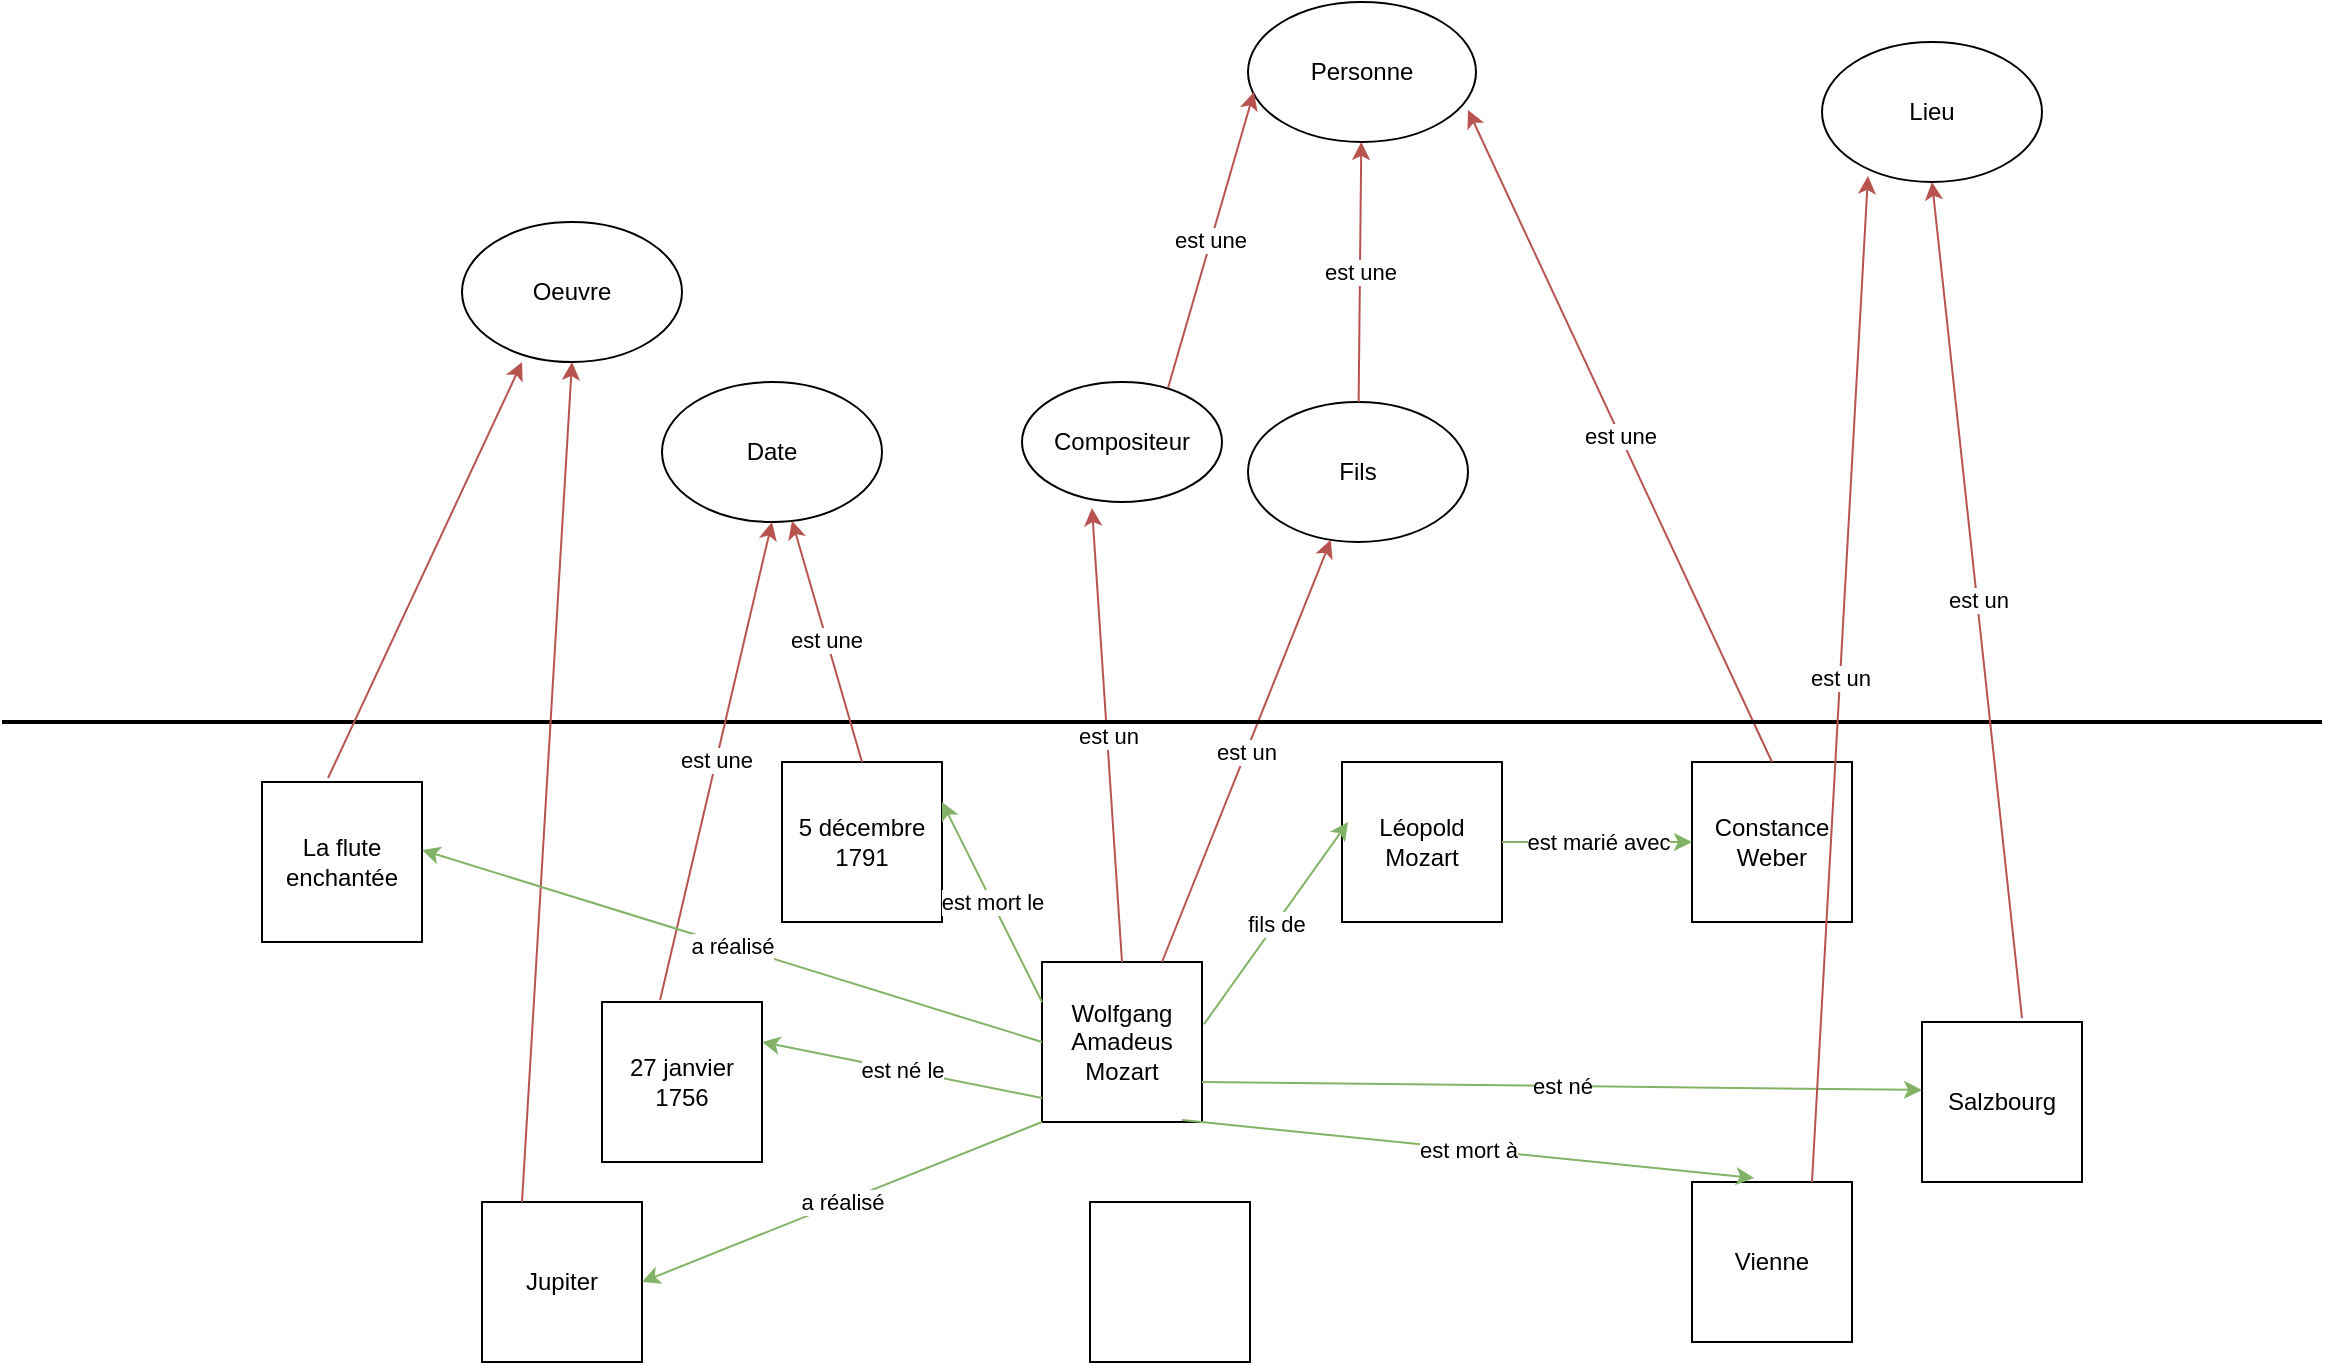 <mxfile version="26.0.6">
  <diagram name="Page-1" id="xlKg84emceo_c7BC1Dbc">
    <mxGraphModel dx="2261" dy="1965" grid="1" gridSize="10" guides="1" tooltips="1" connect="1" arrows="1" fold="1" page="1" pageScale="1" pageWidth="827" pageHeight="1169" math="0" shadow="0">
      <root>
        <mxCell id="0" />
        <mxCell id="1" parent="0" />
        <mxCell id="T8hmmxzdGINafm_tk2lO-1" value="Personne" style="ellipse;whiteSpace=wrap;html=1;" vertex="1" parent="1">
          <mxGeometry x="453" y="-40" width="114" height="70" as="geometry" />
        </mxCell>
        <mxCell id="T8hmmxzdGINafm_tk2lO-2" value="Compositeur" style="ellipse;whiteSpace=wrap;html=1;" vertex="1" parent="1">
          <mxGeometry x="340" y="150" width="100" height="60" as="geometry" />
        </mxCell>
        <mxCell id="T8hmmxzdGINafm_tk2lO-3" value="Fils" style="ellipse;whiteSpace=wrap;html=1;" vertex="1" parent="1">
          <mxGeometry x="453" y="160" width="110" height="70" as="geometry" />
        </mxCell>
        <mxCell id="T8hmmxzdGINafm_tk2lO-4" value="est une" style="endArrow=classic;html=1;rounded=0;fillColor=#f8cecc;strokeColor=#b85450;exitX=0.73;exitY=0.05;exitDx=0;exitDy=0;exitPerimeter=0;entryX=0.026;entryY=0.643;entryDx=0;entryDy=0;entryPerimeter=0;" edge="1" parent="1" source="T8hmmxzdGINafm_tk2lO-2" target="T8hmmxzdGINafm_tk2lO-1">
          <mxGeometry width="50" height="50" relative="1" as="geometry">
            <mxPoint x="320" y="210" as="sourcePoint" />
            <mxPoint x="370" y="160" as="targetPoint" />
            <Array as="points" />
          </mxGeometry>
        </mxCell>
        <mxCell id="T8hmmxzdGINafm_tk2lO-5" value="est une" style="endArrow=classic;html=1;rounded=0;fillColor=#f8cecc;strokeColor=#b85450;" edge="1" parent="1" source="T8hmmxzdGINafm_tk2lO-3" target="T8hmmxzdGINafm_tk2lO-1">
          <mxGeometry width="50" height="50" relative="1" as="geometry">
            <mxPoint x="470" y="210" as="sourcePoint" />
            <mxPoint x="520" y="160" as="targetPoint" />
          </mxGeometry>
        </mxCell>
        <mxCell id="T8hmmxzdGINafm_tk2lO-6" value="Wolfgang Amadeus Mozart" style="whiteSpace=wrap;html=1;aspect=fixed;" vertex="1" parent="1">
          <mxGeometry x="350" y="440" width="80" height="80" as="geometry" />
        </mxCell>
        <mxCell id="T8hmmxzdGINafm_tk2lO-7" value="est un" style="endArrow=classic;html=1;rounded=0;exitX=0.5;exitY=0;exitDx=0;exitDy=0;fillColor=#f8cecc;strokeColor=#b85450;entryX=0.35;entryY=1.05;entryDx=0;entryDy=0;entryPerimeter=0;" edge="1" parent="1" source="T8hmmxzdGINafm_tk2lO-6" target="T8hmmxzdGINafm_tk2lO-2">
          <mxGeometry width="50" height="50" relative="1" as="geometry">
            <mxPoint x="225" y="320" as="sourcePoint" />
            <mxPoint x="280" y="270" as="targetPoint" />
          </mxGeometry>
        </mxCell>
        <mxCell id="T8hmmxzdGINafm_tk2lO-8" value="Léopold Mozart" style="whiteSpace=wrap;html=1;aspect=fixed;" vertex="1" parent="1">
          <mxGeometry x="500" y="340" width="80" height="80" as="geometry" />
        </mxCell>
        <mxCell id="T8hmmxzdGINafm_tk2lO-9" value="fils de " style="endArrow=classic;html=1;rounded=0;entryX=0.038;entryY=0.375;entryDx=0;entryDy=0;entryPerimeter=0;exitX=1.013;exitY=0.388;exitDx=0;exitDy=0;exitPerimeter=0;fillColor=#d5e8d4;strokeColor=#82b366;" edge="1" parent="1" source="T8hmmxzdGINafm_tk2lO-6" target="T8hmmxzdGINafm_tk2lO-8">
          <mxGeometry width="50" height="50" relative="1" as="geometry">
            <mxPoint x="390" y="350" as="sourcePoint" />
            <mxPoint x="440" y="300" as="targetPoint" />
          </mxGeometry>
        </mxCell>
        <mxCell id="T8hmmxzdGINafm_tk2lO-10" value="est un " style="endArrow=classic;html=1;rounded=0;exitX=0.75;exitY=0;exitDx=0;exitDy=0;fillColor=#f8cecc;strokeColor=#b85450;" edge="1" parent="1" source="T8hmmxzdGINafm_tk2lO-6" target="T8hmmxzdGINafm_tk2lO-3">
          <mxGeometry width="50" height="50" relative="1" as="geometry">
            <mxPoint x="320" y="330" as="sourcePoint" />
            <mxPoint x="370" y="280" as="targetPoint" />
          </mxGeometry>
        </mxCell>
        <mxCell id="T8hmmxzdGINafm_tk2lO-11" value="Constance Weber" style="whiteSpace=wrap;html=1;aspect=fixed;" vertex="1" parent="1">
          <mxGeometry x="675" y="340" width="80" height="80" as="geometry" />
        </mxCell>
        <mxCell id="T8hmmxzdGINafm_tk2lO-12" value="est une" style="endArrow=classic;html=1;rounded=0;entryX=0.965;entryY=0.771;entryDx=0;entryDy=0;entryPerimeter=0;exitX=0.5;exitY=0;exitDx=0;exitDy=0;fillColor=#f8cecc;strokeColor=#b85450;" edge="1" parent="1" source="T8hmmxzdGINafm_tk2lO-11" target="T8hmmxzdGINafm_tk2lO-1">
          <mxGeometry width="50" height="50" relative="1" as="geometry">
            <mxPoint x="630" y="260" as="sourcePoint" />
            <mxPoint x="680" y="210" as="targetPoint" />
          </mxGeometry>
        </mxCell>
        <mxCell id="T8hmmxzdGINafm_tk2lO-13" value="est marié avec" style="endArrow=classic;html=1;rounded=0;exitX=1;exitY=0.5;exitDx=0;exitDy=0;entryX=0;entryY=0.5;entryDx=0;entryDy=0;fillColor=#d5e8d4;strokeColor=#82b366;" edge="1" parent="1" source="T8hmmxzdGINafm_tk2lO-8" target="T8hmmxzdGINafm_tk2lO-11">
          <mxGeometry width="50" height="50" relative="1" as="geometry">
            <mxPoint x="490" y="380" as="sourcePoint" />
            <mxPoint x="540" y="330" as="targetPoint" />
          </mxGeometry>
        </mxCell>
        <mxCell id="T8hmmxzdGINafm_tk2lO-14" value="" style="endArrow=none;html=1;rounded=0;strokeWidth=2;" edge="1" parent="1">
          <mxGeometry width="50" height="50" relative="1" as="geometry">
            <mxPoint x="-170" y="320" as="sourcePoint" />
            <mxPoint x="990" y="320" as="targetPoint" />
          </mxGeometry>
        </mxCell>
        <mxCell id="T8hmmxzdGINafm_tk2lO-15" value="Lieu" style="ellipse;whiteSpace=wrap;html=1;" vertex="1" parent="1">
          <mxGeometry x="740" y="-20" width="110" height="70" as="geometry" />
        </mxCell>
        <mxCell id="T8hmmxzdGINafm_tk2lO-16" value="Oeuvre" style="ellipse;whiteSpace=wrap;html=1;" vertex="1" parent="1">
          <mxGeometry x="60" y="70" width="110" height="70" as="geometry" />
        </mxCell>
        <mxCell id="T8hmmxzdGINafm_tk2lO-17" value="La flute enchantée" style="whiteSpace=wrap;html=1;aspect=fixed;" vertex="1" parent="1">
          <mxGeometry x="-40" y="350" width="80" height="80" as="geometry" />
        </mxCell>
        <mxCell id="T8hmmxzdGINafm_tk2lO-18" value="Jupiter" style="whiteSpace=wrap;html=1;aspect=fixed;" vertex="1" parent="1">
          <mxGeometry x="70" y="560" width="80" height="80" as="geometry" />
        </mxCell>
        <mxCell id="T8hmmxzdGINafm_tk2lO-19" value="" style="endArrow=classic;html=1;rounded=0;entryX=0.273;entryY=1;entryDx=0;entryDy=0;entryPerimeter=0;exitX=0.413;exitY=-0.025;exitDx=0;exitDy=0;exitPerimeter=0;fillColor=#f8cecc;strokeColor=#b85450;" edge="1" parent="1" source="T8hmmxzdGINafm_tk2lO-17" target="T8hmmxzdGINafm_tk2lO-16">
          <mxGeometry width="50" height="50" relative="1" as="geometry">
            <mxPoint x="110" y="250" as="sourcePoint" />
            <mxPoint x="160" y="200" as="targetPoint" />
          </mxGeometry>
        </mxCell>
        <mxCell id="T8hmmxzdGINafm_tk2lO-20" value="" style="endArrow=classic;html=1;rounded=0;entryX=0.5;entryY=1;entryDx=0;entryDy=0;exitX=0.25;exitY=0;exitDx=0;exitDy=0;fillColor=#f8cecc;strokeColor=#b85450;" edge="1" parent="1" source="T8hmmxzdGINafm_tk2lO-18" target="T8hmmxzdGINafm_tk2lO-16">
          <mxGeometry width="50" height="50" relative="1" as="geometry">
            <mxPoint x="190" y="260" as="sourcePoint" />
            <mxPoint x="240" y="210" as="targetPoint" />
          </mxGeometry>
        </mxCell>
        <mxCell id="T8hmmxzdGINafm_tk2lO-21" value="Salzbourg" style="whiteSpace=wrap;html=1;aspect=fixed;" vertex="1" parent="1">
          <mxGeometry x="790" y="470" width="80" height="80" as="geometry" />
        </mxCell>
        <mxCell id="T8hmmxzdGINafm_tk2lO-22" value="Vienne" style="whiteSpace=wrap;html=1;aspect=fixed;" vertex="1" parent="1">
          <mxGeometry x="675" y="550" width="80" height="80" as="geometry" />
        </mxCell>
        <mxCell id="T8hmmxzdGINafm_tk2lO-23" value="Date" style="ellipse;whiteSpace=wrap;html=1;" vertex="1" parent="1">
          <mxGeometry x="160" y="150" width="110" height="70" as="geometry" />
        </mxCell>
        <mxCell id="T8hmmxzdGINafm_tk2lO-24" value="27 janvier 1756" style="whiteSpace=wrap;html=1;aspect=fixed;" vertex="1" parent="1">
          <mxGeometry x="130" y="460" width="80" height="80" as="geometry" />
        </mxCell>
        <mxCell id="T8hmmxzdGINafm_tk2lO-25" value="est né le" style="endArrow=classic;html=1;rounded=0;exitX=0;exitY=0.85;exitDx=0;exitDy=0;exitPerimeter=0;entryX=1;entryY=0.25;entryDx=0;entryDy=0;fillColor=#d5e8d4;strokeColor=#82b366;" edge="1" parent="1" source="T8hmmxzdGINafm_tk2lO-6" target="T8hmmxzdGINafm_tk2lO-24">
          <mxGeometry width="50" height="50" relative="1" as="geometry">
            <mxPoint x="230" y="520" as="sourcePoint" />
            <mxPoint x="280" y="470" as="targetPoint" />
          </mxGeometry>
        </mxCell>
        <mxCell id="T8hmmxzdGINafm_tk2lO-26" value="5 décembre 1791" style="whiteSpace=wrap;html=1;aspect=fixed;" vertex="1" parent="1">
          <mxGeometry x="220" y="340" width="80" height="80" as="geometry" />
        </mxCell>
        <mxCell id="T8hmmxzdGINafm_tk2lO-28" value="est mort le" style="endArrow=classic;html=1;rounded=0;exitX=0;exitY=0.25;exitDx=0;exitDy=0;entryX=1;entryY=0.25;entryDx=0;entryDy=0;fillColor=#d5e8d4;strokeColor=#82b366;" edge="1" parent="1" source="T8hmmxzdGINafm_tk2lO-6" target="T8hmmxzdGINafm_tk2lO-26">
          <mxGeometry width="50" height="50" relative="1" as="geometry">
            <mxPoint x="280" y="510" as="sourcePoint" />
            <mxPoint x="330" y="460" as="targetPoint" />
          </mxGeometry>
        </mxCell>
        <mxCell id="T8hmmxzdGINafm_tk2lO-29" value="est une" style="endArrow=classic;html=1;rounded=0;entryX=0.5;entryY=1;entryDx=0;entryDy=0;exitX=0.363;exitY=-0.012;exitDx=0;exitDy=0;exitPerimeter=0;fillColor=#f8cecc;strokeColor=#b85450;" edge="1" parent="1" source="T8hmmxzdGINafm_tk2lO-24" target="T8hmmxzdGINafm_tk2lO-23">
          <mxGeometry width="50" height="50" relative="1" as="geometry">
            <mxPoint x="290" y="160" as="sourcePoint" />
            <mxPoint x="340" y="110" as="targetPoint" />
          </mxGeometry>
        </mxCell>
        <mxCell id="T8hmmxzdGINafm_tk2lO-30" value="est une" style="endArrow=classic;html=1;rounded=0;exitX=0.5;exitY=0;exitDx=0;exitDy=0;fillColor=#f8cecc;strokeColor=#b85450;" edge="1" parent="1" source="T8hmmxzdGINafm_tk2lO-26" target="T8hmmxzdGINafm_tk2lO-23">
          <mxGeometry width="50" height="50" relative="1" as="geometry">
            <mxPoint x="320" y="160" as="sourcePoint" />
            <mxPoint x="370" y="110" as="targetPoint" />
          </mxGeometry>
        </mxCell>
        <mxCell id="T8hmmxzdGINafm_tk2lO-32" value="" style="whiteSpace=wrap;html=1;aspect=fixed;" vertex="1" parent="1">
          <mxGeometry x="374" y="560" width="80" height="80" as="geometry" />
        </mxCell>
        <mxCell id="T8hmmxzdGINafm_tk2lO-33" value="est né" style="endArrow=classic;html=1;rounded=0;exitX=1;exitY=0.75;exitDx=0;exitDy=0;entryX=0;entryY=0.425;entryDx=0;entryDy=0;entryPerimeter=0;fillColor=#d5e8d4;strokeColor=#82b366;" edge="1" parent="1" source="T8hmmxzdGINafm_tk2lO-6" target="T8hmmxzdGINafm_tk2lO-21">
          <mxGeometry width="50" height="50" relative="1" as="geometry">
            <mxPoint x="620" y="570" as="sourcePoint" />
            <mxPoint x="670" y="520" as="targetPoint" />
          </mxGeometry>
        </mxCell>
        <mxCell id="T8hmmxzdGINafm_tk2lO-34" value="est mort à" style="endArrow=classic;html=1;rounded=0;exitX=0.875;exitY=0.988;exitDx=0;exitDy=0;exitPerimeter=0;entryX=0.388;entryY=-0.025;entryDx=0;entryDy=0;entryPerimeter=0;fillColor=#d5e8d4;strokeColor=#82b366;" edge="1" parent="1" source="T8hmmxzdGINafm_tk2lO-6" target="T8hmmxzdGINafm_tk2lO-22">
          <mxGeometry width="50" height="50" relative="1" as="geometry">
            <mxPoint x="560" y="600" as="sourcePoint" />
            <mxPoint x="610" y="550" as="targetPoint" />
          </mxGeometry>
        </mxCell>
        <mxCell id="T8hmmxzdGINafm_tk2lO-35" value="est un" style="endArrow=classic;html=1;rounded=0;entryX=0.5;entryY=1;entryDx=0;entryDy=0;exitX=0.625;exitY=-0.025;exitDx=0;exitDy=0;fillColor=#f8cecc;strokeColor=#b85450;exitPerimeter=0;" edge="1" parent="1" source="T8hmmxzdGINafm_tk2lO-21" target="T8hmmxzdGINafm_tk2lO-15">
          <mxGeometry width="50" height="50" relative="1" as="geometry">
            <mxPoint x="780" y="260" as="sourcePoint" />
            <mxPoint x="830" y="210" as="targetPoint" />
          </mxGeometry>
        </mxCell>
        <mxCell id="T8hmmxzdGINafm_tk2lO-36" value="est un" style="endArrow=classic;html=1;rounded=0;exitX=0.75;exitY=0;exitDx=0;exitDy=0;entryX=0.209;entryY=0.957;entryDx=0;entryDy=0;entryPerimeter=0;fillColor=#f8cecc;strokeColor=#b85450;" edge="1" parent="1" source="T8hmmxzdGINafm_tk2lO-22" target="T8hmmxzdGINafm_tk2lO-15">
          <mxGeometry width="50" height="50" relative="1" as="geometry">
            <mxPoint x="760" y="620" as="sourcePoint" />
            <mxPoint x="810" y="570" as="targetPoint" />
          </mxGeometry>
        </mxCell>
        <mxCell id="T8hmmxzdGINafm_tk2lO-37" value="a réalisé" style="endArrow=classic;html=1;rounded=0;entryX=1;entryY=0.5;entryDx=0;entryDy=0;exitX=0;exitY=1;exitDx=0;exitDy=0;fillColor=#d5e8d4;strokeColor=#82b366;" edge="1" parent="1" source="T8hmmxzdGINafm_tk2lO-6" target="T8hmmxzdGINafm_tk2lO-18">
          <mxGeometry width="50" height="50" relative="1" as="geometry">
            <mxPoint x="240" y="610" as="sourcePoint" />
            <mxPoint x="290" y="560" as="targetPoint" />
          </mxGeometry>
        </mxCell>
        <mxCell id="T8hmmxzdGINafm_tk2lO-38" value="a réalisé" style="endArrow=classic;html=1;rounded=0;entryX=1;entryY=0.425;entryDx=0;entryDy=0;entryPerimeter=0;exitX=0;exitY=0.5;exitDx=0;exitDy=0;fillColor=#d5e8d4;strokeColor=#82b366;" edge="1" parent="1" source="T8hmmxzdGINafm_tk2lO-6" target="T8hmmxzdGINafm_tk2lO-17">
          <mxGeometry width="50" height="50" relative="1" as="geometry">
            <mxPoint x="-10" y="550" as="sourcePoint" />
            <mxPoint x="40" y="500" as="targetPoint" />
          </mxGeometry>
        </mxCell>
      </root>
    </mxGraphModel>
  </diagram>
</mxfile>

